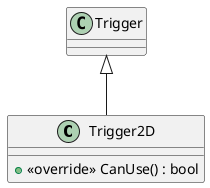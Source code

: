 @startuml
class Trigger2D {
    + <<override>> CanUse() : bool
}
Trigger <|-- Trigger2D
@enduml

